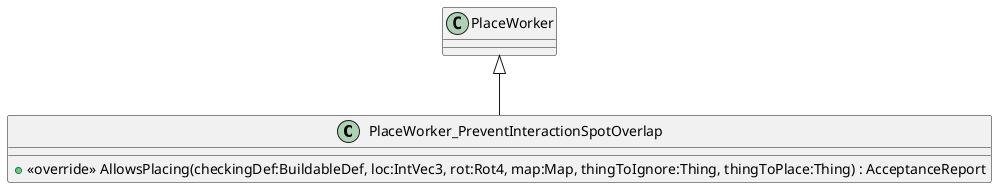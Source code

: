 @startuml
class PlaceWorker_PreventInteractionSpotOverlap {
    + <<override>> AllowsPlacing(checkingDef:BuildableDef, loc:IntVec3, rot:Rot4, map:Map, thingToIgnore:Thing, thingToPlace:Thing) : AcceptanceReport
}
PlaceWorker <|-- PlaceWorker_PreventInteractionSpotOverlap
@enduml
